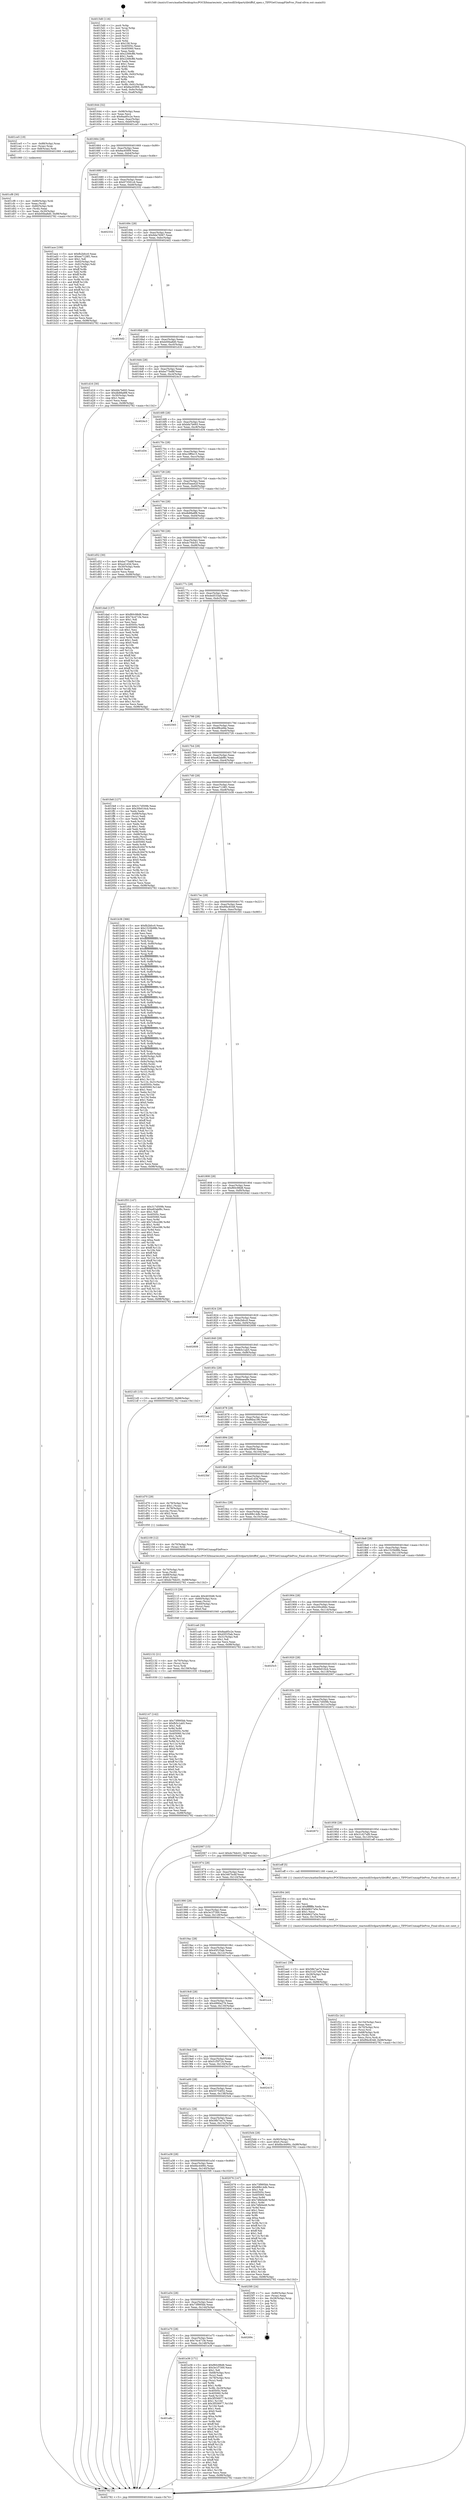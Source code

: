 digraph "0x4015d0" {
  label = "0x4015d0 (/mnt/c/Users/mathe/Desktop/tcc/POCII/binaries/extr_reactosdll3rdpartylibtifftif_open.c_TIFFGetUnmapFileProc_Final-ollvm.out::main(0))"
  labelloc = "t"
  node[shape=record]

  Entry [label="",width=0.3,height=0.3,shape=circle,fillcolor=black,style=filled]
  "0x401644" [label="{
     0x401644 [32]\l
     | [instrs]\l
     &nbsp;&nbsp;0x401644 \<+6\>: mov -0x98(%rbp),%eax\l
     &nbsp;&nbsp;0x40164a \<+2\>: mov %eax,%ecx\l
     &nbsp;&nbsp;0x40164c \<+6\>: sub $0x8aa85c2e,%ecx\l
     &nbsp;&nbsp;0x401652 \<+6\>: mov %eax,-0xac(%rbp)\l
     &nbsp;&nbsp;0x401658 \<+6\>: mov %ecx,-0xb0(%rbp)\l
     &nbsp;&nbsp;0x40165e \<+6\>: je 0000000000401ce5 \<main+0x715\>\l
  }"]
  "0x401ce5" [label="{
     0x401ce5 [19]\l
     | [instrs]\l
     &nbsp;&nbsp;0x401ce5 \<+7\>: mov -0x88(%rbp),%rax\l
     &nbsp;&nbsp;0x401cec \<+3\>: mov (%rax),%rax\l
     &nbsp;&nbsp;0x401cef \<+4\>: mov 0x8(%rax),%rdi\l
     &nbsp;&nbsp;0x401cf3 \<+5\>: call 0000000000401060 \<atoi@plt\>\l
     | [calls]\l
     &nbsp;&nbsp;0x401060 \{1\} (unknown)\l
  }"]
  "0x401664" [label="{
     0x401664 [28]\l
     | [instrs]\l
     &nbsp;&nbsp;0x401664 \<+5\>: jmp 0000000000401669 \<main+0x99\>\l
     &nbsp;&nbsp;0x401669 \<+6\>: mov -0xac(%rbp),%eax\l
     &nbsp;&nbsp;0x40166f \<+5\>: sub $0x8ac65f09,%eax\l
     &nbsp;&nbsp;0x401674 \<+6\>: mov %eax,-0xb4(%rbp)\l
     &nbsp;&nbsp;0x40167a \<+6\>: je 0000000000401ace \<main+0x4fe\>\l
  }"]
  Exit [label="",width=0.3,height=0.3,shape=circle,fillcolor=black,style=filled,peripheries=2]
  "0x401ace" [label="{
     0x401ace [106]\l
     | [instrs]\l
     &nbsp;&nbsp;0x401ace \<+5\>: mov $0xfb2bfcc0,%eax\l
     &nbsp;&nbsp;0x401ad3 \<+5\>: mov $0xee7128f1,%ecx\l
     &nbsp;&nbsp;0x401ad8 \<+2\>: mov $0x1,%dl\l
     &nbsp;&nbsp;0x401ada \<+7\>: mov -0x92(%rbp),%sil\l
     &nbsp;&nbsp;0x401ae1 \<+7\>: mov -0x91(%rbp),%dil\l
     &nbsp;&nbsp;0x401ae8 \<+3\>: mov %sil,%r8b\l
     &nbsp;&nbsp;0x401aeb \<+4\>: xor $0xff,%r8b\l
     &nbsp;&nbsp;0x401aef \<+3\>: mov %dil,%r9b\l
     &nbsp;&nbsp;0x401af2 \<+4\>: xor $0xff,%r9b\l
     &nbsp;&nbsp;0x401af6 \<+3\>: xor $0x1,%dl\l
     &nbsp;&nbsp;0x401af9 \<+3\>: mov %r8b,%r10b\l
     &nbsp;&nbsp;0x401afc \<+4\>: and $0xff,%r10b\l
     &nbsp;&nbsp;0x401b00 \<+3\>: and %dl,%sil\l
     &nbsp;&nbsp;0x401b03 \<+3\>: mov %r9b,%r11b\l
     &nbsp;&nbsp;0x401b06 \<+4\>: and $0xff,%r11b\l
     &nbsp;&nbsp;0x401b0a \<+3\>: and %dl,%dil\l
     &nbsp;&nbsp;0x401b0d \<+3\>: or %sil,%r10b\l
     &nbsp;&nbsp;0x401b10 \<+3\>: or %dil,%r11b\l
     &nbsp;&nbsp;0x401b13 \<+3\>: xor %r11b,%r10b\l
     &nbsp;&nbsp;0x401b16 \<+3\>: or %r9b,%r8b\l
     &nbsp;&nbsp;0x401b19 \<+4\>: xor $0xff,%r8b\l
     &nbsp;&nbsp;0x401b1d \<+3\>: or $0x1,%dl\l
     &nbsp;&nbsp;0x401b20 \<+3\>: and %dl,%r8b\l
     &nbsp;&nbsp;0x401b23 \<+3\>: or %r8b,%r10b\l
     &nbsp;&nbsp;0x401b26 \<+4\>: test $0x1,%r10b\l
     &nbsp;&nbsp;0x401b2a \<+3\>: cmovne %ecx,%eax\l
     &nbsp;&nbsp;0x401b2d \<+6\>: mov %eax,-0x98(%rbp)\l
     &nbsp;&nbsp;0x401b33 \<+5\>: jmp 0000000000402782 \<main+0x11b2\>\l
  }"]
  "0x401680" [label="{
     0x401680 [28]\l
     | [instrs]\l
     &nbsp;&nbsp;0x401680 \<+5\>: jmp 0000000000401685 \<main+0xb5\>\l
     &nbsp;&nbsp;0x401685 \<+6\>: mov -0xac(%rbp),%eax\l
     &nbsp;&nbsp;0x40168b \<+5\>: sub $0x973591c6,%eax\l
     &nbsp;&nbsp;0x401690 \<+6\>: mov %eax,-0xb8(%rbp)\l
     &nbsp;&nbsp;0x401696 \<+6\>: je 0000000000402332 \<main+0xd62\>\l
  }"]
  "0x402782" [label="{
     0x402782 [5]\l
     | [instrs]\l
     &nbsp;&nbsp;0x402782 \<+5\>: jmp 0000000000401644 \<main+0x74\>\l
  }"]
  "0x4015d0" [label="{
     0x4015d0 [116]\l
     | [instrs]\l
     &nbsp;&nbsp;0x4015d0 \<+1\>: push %rbp\l
     &nbsp;&nbsp;0x4015d1 \<+3\>: mov %rsp,%rbp\l
     &nbsp;&nbsp;0x4015d4 \<+2\>: push %r15\l
     &nbsp;&nbsp;0x4015d6 \<+2\>: push %r14\l
     &nbsp;&nbsp;0x4015d8 \<+2\>: push %r13\l
     &nbsp;&nbsp;0x4015da \<+2\>: push %r12\l
     &nbsp;&nbsp;0x4015dc \<+1\>: push %rbx\l
     &nbsp;&nbsp;0x4015dd \<+7\>: sub $0x158,%rsp\l
     &nbsp;&nbsp;0x4015e4 \<+7\>: mov 0x40505c,%eax\l
     &nbsp;&nbsp;0x4015eb \<+7\>: mov 0x405060,%ecx\l
     &nbsp;&nbsp;0x4015f2 \<+2\>: mov %eax,%edx\l
     &nbsp;&nbsp;0x4015f4 \<+6\>: add $0x2268cffd,%edx\l
     &nbsp;&nbsp;0x4015fa \<+3\>: sub $0x1,%edx\l
     &nbsp;&nbsp;0x4015fd \<+6\>: sub $0x2268cffd,%edx\l
     &nbsp;&nbsp;0x401603 \<+3\>: imul %edx,%eax\l
     &nbsp;&nbsp;0x401606 \<+3\>: and $0x1,%eax\l
     &nbsp;&nbsp;0x401609 \<+3\>: cmp $0x0,%eax\l
     &nbsp;&nbsp;0x40160c \<+4\>: sete %r8b\l
     &nbsp;&nbsp;0x401610 \<+4\>: and $0x1,%r8b\l
     &nbsp;&nbsp;0x401614 \<+7\>: mov %r8b,-0x92(%rbp)\l
     &nbsp;&nbsp;0x40161b \<+3\>: cmp $0xa,%ecx\l
     &nbsp;&nbsp;0x40161e \<+4\>: setl %r8b\l
     &nbsp;&nbsp;0x401622 \<+4\>: and $0x1,%r8b\l
     &nbsp;&nbsp;0x401626 \<+7\>: mov %r8b,-0x91(%rbp)\l
     &nbsp;&nbsp;0x40162d \<+10\>: movl $0x8ac65f09,-0x98(%rbp)\l
     &nbsp;&nbsp;0x401637 \<+6\>: mov %edi,-0x9c(%rbp)\l
     &nbsp;&nbsp;0x40163d \<+7\>: mov %rsi,-0xa8(%rbp)\l
  }"]
  "0x402147" [label="{
     0x402147 [142]\l
     | [instrs]\l
     &nbsp;&nbsp;0x402147 \<+5\>: mov $0x73f995bb,%eax\l
     &nbsp;&nbsp;0x40214c \<+5\>: mov $0xfb5c1ab5,%esi\l
     &nbsp;&nbsp;0x402151 \<+2\>: mov $0x1,%dl\l
     &nbsp;&nbsp;0x402153 \<+3\>: xor %r8d,%r8d\l
     &nbsp;&nbsp;0x402156 \<+8\>: mov 0x40505c,%r9d\l
     &nbsp;&nbsp;0x40215e \<+8\>: mov 0x405060,%r10d\l
     &nbsp;&nbsp;0x402166 \<+4\>: sub $0x1,%r8d\l
     &nbsp;&nbsp;0x40216a \<+3\>: mov %r9d,%r11d\l
     &nbsp;&nbsp;0x40216d \<+3\>: add %r8d,%r11d\l
     &nbsp;&nbsp;0x402170 \<+4\>: imul %r11d,%r9d\l
     &nbsp;&nbsp;0x402174 \<+4\>: and $0x1,%r9d\l
     &nbsp;&nbsp;0x402178 \<+4\>: cmp $0x0,%r9d\l
     &nbsp;&nbsp;0x40217c \<+3\>: sete %bl\l
     &nbsp;&nbsp;0x40217f \<+4\>: cmp $0xa,%r10d\l
     &nbsp;&nbsp;0x402183 \<+4\>: setl %r14b\l
     &nbsp;&nbsp;0x402187 \<+3\>: mov %bl,%r15b\l
     &nbsp;&nbsp;0x40218a \<+4\>: xor $0xff,%r15b\l
     &nbsp;&nbsp;0x40218e \<+3\>: mov %r14b,%r12b\l
     &nbsp;&nbsp;0x402191 \<+4\>: xor $0xff,%r12b\l
     &nbsp;&nbsp;0x402195 \<+3\>: xor $0x0,%dl\l
     &nbsp;&nbsp;0x402198 \<+3\>: mov %r15b,%r13b\l
     &nbsp;&nbsp;0x40219b \<+4\>: and $0x0,%r13b\l
     &nbsp;&nbsp;0x40219f \<+2\>: and %dl,%bl\l
     &nbsp;&nbsp;0x4021a1 \<+3\>: mov %r12b,%cl\l
     &nbsp;&nbsp;0x4021a4 \<+3\>: and $0x0,%cl\l
     &nbsp;&nbsp;0x4021a7 \<+3\>: and %dl,%r14b\l
     &nbsp;&nbsp;0x4021aa \<+3\>: or %bl,%r13b\l
     &nbsp;&nbsp;0x4021ad \<+3\>: or %r14b,%cl\l
     &nbsp;&nbsp;0x4021b0 \<+3\>: xor %cl,%r13b\l
     &nbsp;&nbsp;0x4021b3 \<+3\>: or %r12b,%r15b\l
     &nbsp;&nbsp;0x4021b6 \<+4\>: xor $0xff,%r15b\l
     &nbsp;&nbsp;0x4021ba \<+3\>: or $0x0,%dl\l
     &nbsp;&nbsp;0x4021bd \<+3\>: and %dl,%r15b\l
     &nbsp;&nbsp;0x4021c0 \<+3\>: or %r15b,%r13b\l
     &nbsp;&nbsp;0x4021c3 \<+4\>: test $0x1,%r13b\l
     &nbsp;&nbsp;0x4021c7 \<+3\>: cmovne %esi,%eax\l
     &nbsp;&nbsp;0x4021ca \<+6\>: mov %eax,-0x98(%rbp)\l
     &nbsp;&nbsp;0x4021d0 \<+5\>: jmp 0000000000402782 \<main+0x11b2\>\l
  }"]
  "0x402332" [label="{
     0x402332\l
  }", style=dashed]
  "0x40169c" [label="{
     0x40169c [28]\l
     | [instrs]\l
     &nbsp;&nbsp;0x40169c \<+5\>: jmp 00000000004016a1 \<main+0xd1\>\l
     &nbsp;&nbsp;0x4016a1 \<+6\>: mov -0xac(%rbp),%eax\l
     &nbsp;&nbsp;0x4016a7 \<+5\>: sub $0x9da76067,%eax\l
     &nbsp;&nbsp;0x4016ac \<+6\>: mov %eax,-0xbc(%rbp)\l
     &nbsp;&nbsp;0x4016b2 \<+6\>: je 00000000004024d2 \<main+0xf02\>\l
  }"]
  "0x402132" [label="{
     0x402132 [21]\l
     | [instrs]\l
     &nbsp;&nbsp;0x402132 \<+4\>: mov -0x70(%rbp),%rcx\l
     &nbsp;&nbsp;0x402136 \<+3\>: mov (%rcx),%rcx\l
     &nbsp;&nbsp;0x402139 \<+3\>: mov %rcx,%rdi\l
     &nbsp;&nbsp;0x40213c \<+6\>: mov %eax,-0x158(%rbp)\l
     &nbsp;&nbsp;0x402142 \<+5\>: call 0000000000401030 \<free@plt\>\l
     | [calls]\l
     &nbsp;&nbsp;0x401030 \{1\} (unknown)\l
  }"]
  "0x4024d2" [label="{
     0x4024d2\l
  }", style=dashed]
  "0x4016b8" [label="{
     0x4016b8 [28]\l
     | [instrs]\l
     &nbsp;&nbsp;0x4016b8 \<+5\>: jmp 00000000004016bd \<main+0xed\>\l
     &nbsp;&nbsp;0x4016bd \<+6\>: mov -0xac(%rbp),%eax\l
     &nbsp;&nbsp;0x4016c3 \<+5\>: sub $0xb00ba8d0,%eax\l
     &nbsp;&nbsp;0x4016c8 \<+6\>: mov %eax,-0xc0(%rbp)\l
     &nbsp;&nbsp;0x4016ce \<+6\>: je 0000000000401d16 \<main+0x746\>\l
  }"]
  "0x402115" [label="{
     0x402115 [29]\l
     | [instrs]\l
     &nbsp;&nbsp;0x402115 \<+10\>: movabs $0x4030d6,%rdi\l
     &nbsp;&nbsp;0x40211f \<+4\>: mov -0x60(%rbp),%rcx\l
     &nbsp;&nbsp;0x402123 \<+2\>: mov %eax,(%rcx)\l
     &nbsp;&nbsp;0x402125 \<+4\>: mov -0x60(%rbp),%rcx\l
     &nbsp;&nbsp;0x402129 \<+2\>: mov (%rcx),%esi\l
     &nbsp;&nbsp;0x40212b \<+2\>: mov $0x0,%al\l
     &nbsp;&nbsp;0x40212d \<+5\>: call 0000000000401040 \<printf@plt\>\l
     | [calls]\l
     &nbsp;&nbsp;0x401040 \{1\} (unknown)\l
  }"]
  "0x401d16" [label="{
     0x401d16 [30]\l
     | [instrs]\l
     &nbsp;&nbsp;0x401d16 \<+5\>: mov $0xbfa7b693,%eax\l
     &nbsp;&nbsp;0x401d1b \<+5\>: mov $0xdb88a8f8,%ecx\l
     &nbsp;&nbsp;0x401d20 \<+3\>: mov -0x30(%rbp),%edx\l
     &nbsp;&nbsp;0x401d23 \<+3\>: cmp $0x1,%edx\l
     &nbsp;&nbsp;0x401d26 \<+3\>: cmovl %ecx,%eax\l
     &nbsp;&nbsp;0x401d29 \<+6\>: mov %eax,-0x98(%rbp)\l
     &nbsp;&nbsp;0x401d2f \<+5\>: jmp 0000000000402782 \<main+0x11b2\>\l
  }"]
  "0x4016d4" [label="{
     0x4016d4 [28]\l
     | [instrs]\l
     &nbsp;&nbsp;0x4016d4 \<+5\>: jmp 00000000004016d9 \<main+0x109\>\l
     &nbsp;&nbsp;0x4016d9 \<+6\>: mov -0xac(%rbp),%eax\l
     &nbsp;&nbsp;0x4016df \<+5\>: sub $0xba77bd8f,%eax\l
     &nbsp;&nbsp;0x4016e4 \<+6\>: mov %eax,-0xc4(%rbp)\l
     &nbsp;&nbsp;0x4016ea \<+6\>: je 00000000004024c3 \<main+0xef3\>\l
  }"]
  "0x401f2c" [label="{
     0x401f2c [41]\l
     | [instrs]\l
     &nbsp;&nbsp;0x401f2c \<+6\>: mov -0x154(%rbp),%ecx\l
     &nbsp;&nbsp;0x401f32 \<+3\>: imul %eax,%ecx\l
     &nbsp;&nbsp;0x401f35 \<+4\>: mov -0x70(%rbp),%rsi\l
     &nbsp;&nbsp;0x401f39 \<+3\>: mov (%rsi),%rsi\l
     &nbsp;&nbsp;0x401f3c \<+4\>: mov -0x68(%rbp),%rdi\l
     &nbsp;&nbsp;0x401f40 \<+3\>: movslq (%rdi),%rdi\l
     &nbsp;&nbsp;0x401f43 \<+3\>: mov %ecx,(%rsi,%rdi,4)\l
     &nbsp;&nbsp;0x401f46 \<+10\>: movl $0xf0bc8348,-0x98(%rbp)\l
     &nbsp;&nbsp;0x401f50 \<+5\>: jmp 0000000000402782 \<main+0x11b2\>\l
  }"]
  "0x4024c3" [label="{
     0x4024c3\l
  }", style=dashed]
  "0x4016f0" [label="{
     0x4016f0 [28]\l
     | [instrs]\l
     &nbsp;&nbsp;0x4016f0 \<+5\>: jmp 00000000004016f5 \<main+0x125\>\l
     &nbsp;&nbsp;0x4016f5 \<+6\>: mov -0xac(%rbp),%eax\l
     &nbsp;&nbsp;0x4016fb \<+5\>: sub $0xbfa7b693,%eax\l
     &nbsp;&nbsp;0x401700 \<+6\>: mov %eax,-0xc8(%rbp)\l
     &nbsp;&nbsp;0x401706 \<+6\>: je 0000000000401d34 \<main+0x764\>\l
  }"]
  "0x401f04" [label="{
     0x401f04 [40]\l
     | [instrs]\l
     &nbsp;&nbsp;0x401f04 \<+5\>: mov $0x2,%ecx\l
     &nbsp;&nbsp;0x401f09 \<+1\>: cltd\l
     &nbsp;&nbsp;0x401f0a \<+2\>: idiv %ecx\l
     &nbsp;&nbsp;0x401f0c \<+6\>: imul $0xfffffffe,%edx,%ecx\l
     &nbsp;&nbsp;0x401f12 \<+6\>: sub $0xb6627a5e,%ecx\l
     &nbsp;&nbsp;0x401f18 \<+3\>: add $0x1,%ecx\l
     &nbsp;&nbsp;0x401f1b \<+6\>: add $0xb6627a5e,%ecx\l
     &nbsp;&nbsp;0x401f21 \<+6\>: mov %ecx,-0x154(%rbp)\l
     &nbsp;&nbsp;0x401f27 \<+5\>: call 0000000000401160 \<next_i\>\l
     | [calls]\l
     &nbsp;&nbsp;0x401160 \{1\} (/mnt/c/Users/mathe/Desktop/tcc/POCII/binaries/extr_reactosdll3rdpartylibtifftif_open.c_TIFFGetUnmapFileProc_Final-ollvm.out::next_i)\l
  }"]
  "0x401d34" [label="{
     0x401d34\l
  }", style=dashed]
  "0x40170c" [label="{
     0x40170c [28]\l
     | [instrs]\l
     &nbsp;&nbsp;0x40170c \<+5\>: jmp 0000000000401711 \<main+0x141\>\l
     &nbsp;&nbsp;0x401711 \<+6\>: mov -0xac(%rbp),%eax\l
     &nbsp;&nbsp;0x401717 \<+5\>: sub $0xc3ff0e15,%eax\l
     &nbsp;&nbsp;0x40171c \<+6\>: mov %eax,-0xcc(%rbp)\l
     &nbsp;&nbsp;0x401722 \<+6\>: je 0000000000402395 \<main+0xdc5\>\l
  }"]
  "0x401a8c" [label="{
     0x401a8c\l
  }", style=dashed]
  "0x402395" [label="{
     0x402395\l
  }", style=dashed]
  "0x401728" [label="{
     0x401728 [28]\l
     | [instrs]\l
     &nbsp;&nbsp;0x401728 \<+5\>: jmp 000000000040172d \<main+0x15d\>\l
     &nbsp;&nbsp;0x40172d \<+6\>: mov -0xac(%rbp),%eax\l
     &nbsp;&nbsp;0x401733 \<+5\>: sub $0xd5aaa42f,%eax\l
     &nbsp;&nbsp;0x401738 \<+6\>: mov %eax,-0xd0(%rbp)\l
     &nbsp;&nbsp;0x40173e \<+6\>: je 0000000000402773 \<main+0x11a3\>\l
  }"]
  "0x401e36" [label="{
     0x401e36 [171]\l
     | [instrs]\l
     &nbsp;&nbsp;0x401e36 \<+5\>: mov $0xf60c98d8,%eax\l
     &nbsp;&nbsp;0x401e3b \<+5\>: mov $0x3e1f7300,%ecx\l
     &nbsp;&nbsp;0x401e40 \<+2\>: mov $0x1,%dl\l
     &nbsp;&nbsp;0x401e42 \<+4\>: mov -0x68(%rbp),%rsi\l
     &nbsp;&nbsp;0x401e46 \<+2\>: mov (%rsi),%edi\l
     &nbsp;&nbsp;0x401e48 \<+4\>: mov -0x78(%rbp),%rsi\l
     &nbsp;&nbsp;0x401e4c \<+2\>: cmp (%rsi),%edi\l
     &nbsp;&nbsp;0x401e4e \<+4\>: setl %r8b\l
     &nbsp;&nbsp;0x401e52 \<+4\>: and $0x1,%r8b\l
     &nbsp;&nbsp;0x401e56 \<+4\>: mov %r8b,-0x29(%rbp)\l
     &nbsp;&nbsp;0x401e5a \<+7\>: mov 0x40505c,%edi\l
     &nbsp;&nbsp;0x401e61 \<+8\>: mov 0x405060,%r9d\l
     &nbsp;&nbsp;0x401e69 \<+3\>: mov %edi,%r10d\l
     &nbsp;&nbsp;0x401e6c \<+7\>: sub $0x3f556977,%r10d\l
     &nbsp;&nbsp;0x401e73 \<+4\>: sub $0x1,%r10d\l
     &nbsp;&nbsp;0x401e77 \<+7\>: add $0x3f556977,%r10d\l
     &nbsp;&nbsp;0x401e7e \<+4\>: imul %r10d,%edi\l
     &nbsp;&nbsp;0x401e82 \<+3\>: and $0x1,%edi\l
     &nbsp;&nbsp;0x401e85 \<+3\>: cmp $0x0,%edi\l
     &nbsp;&nbsp;0x401e88 \<+4\>: sete %r8b\l
     &nbsp;&nbsp;0x401e8c \<+4\>: cmp $0xa,%r9d\l
     &nbsp;&nbsp;0x401e90 \<+4\>: setl %r11b\l
     &nbsp;&nbsp;0x401e94 \<+3\>: mov %r8b,%bl\l
     &nbsp;&nbsp;0x401e97 \<+3\>: xor $0xff,%bl\l
     &nbsp;&nbsp;0x401e9a \<+3\>: mov %r11b,%r14b\l
     &nbsp;&nbsp;0x401e9d \<+4\>: xor $0xff,%r14b\l
     &nbsp;&nbsp;0x401ea1 \<+3\>: xor $0x1,%dl\l
     &nbsp;&nbsp;0x401ea4 \<+3\>: mov %bl,%r15b\l
     &nbsp;&nbsp;0x401ea7 \<+4\>: and $0xff,%r15b\l
     &nbsp;&nbsp;0x401eab \<+3\>: and %dl,%r8b\l
     &nbsp;&nbsp;0x401eae \<+3\>: mov %r14b,%r12b\l
     &nbsp;&nbsp;0x401eb1 \<+4\>: and $0xff,%r12b\l
     &nbsp;&nbsp;0x401eb5 \<+3\>: and %dl,%r11b\l
     &nbsp;&nbsp;0x401eb8 \<+3\>: or %r8b,%r15b\l
     &nbsp;&nbsp;0x401ebb \<+3\>: or %r11b,%r12b\l
     &nbsp;&nbsp;0x401ebe \<+3\>: xor %r12b,%r15b\l
     &nbsp;&nbsp;0x401ec1 \<+3\>: or %r14b,%bl\l
     &nbsp;&nbsp;0x401ec4 \<+3\>: xor $0xff,%bl\l
     &nbsp;&nbsp;0x401ec7 \<+3\>: or $0x1,%dl\l
     &nbsp;&nbsp;0x401eca \<+2\>: and %dl,%bl\l
     &nbsp;&nbsp;0x401ecc \<+3\>: or %bl,%r15b\l
     &nbsp;&nbsp;0x401ecf \<+4\>: test $0x1,%r15b\l
     &nbsp;&nbsp;0x401ed3 \<+3\>: cmovne %ecx,%eax\l
     &nbsp;&nbsp;0x401ed6 \<+6\>: mov %eax,-0x98(%rbp)\l
     &nbsp;&nbsp;0x401edc \<+5\>: jmp 0000000000402782 \<main+0x11b2\>\l
  }"]
  "0x402773" [label="{
     0x402773\l
  }", style=dashed]
  "0x401744" [label="{
     0x401744 [28]\l
     | [instrs]\l
     &nbsp;&nbsp;0x401744 \<+5\>: jmp 0000000000401749 \<main+0x179\>\l
     &nbsp;&nbsp;0x401749 \<+6\>: mov -0xac(%rbp),%eax\l
     &nbsp;&nbsp;0x40174f \<+5\>: sub $0xdb88a8f8,%eax\l
     &nbsp;&nbsp;0x401754 \<+6\>: mov %eax,-0xd4(%rbp)\l
     &nbsp;&nbsp;0x40175a \<+6\>: je 0000000000401d52 \<main+0x782\>\l
  }"]
  "0x401a70" [label="{
     0x401a70 [28]\l
     | [instrs]\l
     &nbsp;&nbsp;0x401a70 \<+5\>: jmp 0000000000401a75 \<main+0x4a5\>\l
     &nbsp;&nbsp;0x401a75 \<+6\>: mov -0xac(%rbp),%eax\l
     &nbsp;&nbsp;0x401a7b \<+5\>: sub $0x74c471fe,%eax\l
     &nbsp;&nbsp;0x401a80 \<+6\>: mov %eax,-0x148(%rbp)\l
     &nbsp;&nbsp;0x401a86 \<+6\>: je 0000000000401e36 \<main+0x866\>\l
  }"]
  "0x401d52" [label="{
     0x401d52 [30]\l
     | [instrs]\l
     &nbsp;&nbsp;0x401d52 \<+5\>: mov $0xba77bd8f,%eax\l
     &nbsp;&nbsp;0x401d57 \<+5\>: mov $0xa41d3d,%ecx\l
     &nbsp;&nbsp;0x401d5c \<+3\>: mov -0x30(%rbp),%edx\l
     &nbsp;&nbsp;0x401d5f \<+3\>: cmp $0x0,%edx\l
     &nbsp;&nbsp;0x401d62 \<+3\>: cmove %ecx,%eax\l
     &nbsp;&nbsp;0x401d65 \<+6\>: mov %eax,-0x98(%rbp)\l
     &nbsp;&nbsp;0x401d6b \<+5\>: jmp 0000000000402782 \<main+0x11b2\>\l
  }"]
  "0x401760" [label="{
     0x401760 [28]\l
     | [instrs]\l
     &nbsp;&nbsp;0x401760 \<+5\>: jmp 0000000000401765 \<main+0x195\>\l
     &nbsp;&nbsp;0x401765 \<+6\>: mov -0xac(%rbp),%eax\l
     &nbsp;&nbsp;0x40176b \<+5\>: sub $0xdc76dc01,%eax\l
     &nbsp;&nbsp;0x401770 \<+6\>: mov %eax,-0xd8(%rbp)\l
     &nbsp;&nbsp;0x401776 \<+6\>: je 0000000000401dad \<main+0x7dd\>\l
  }"]
  "0x40269c" [label="{
     0x40269c\l
  }", style=dashed]
  "0x401dad" [label="{
     0x401dad [137]\l
     | [instrs]\l
     &nbsp;&nbsp;0x401dad \<+5\>: mov $0xf60c98d8,%eax\l
     &nbsp;&nbsp;0x401db2 \<+5\>: mov $0x74c471fe,%ecx\l
     &nbsp;&nbsp;0x401db7 \<+2\>: mov $0x1,%dl\l
     &nbsp;&nbsp;0x401db9 \<+2\>: xor %esi,%esi\l
     &nbsp;&nbsp;0x401dbb \<+7\>: mov 0x40505c,%edi\l
     &nbsp;&nbsp;0x401dc2 \<+8\>: mov 0x405060,%r8d\l
     &nbsp;&nbsp;0x401dca \<+3\>: sub $0x1,%esi\l
     &nbsp;&nbsp;0x401dcd \<+3\>: mov %edi,%r9d\l
     &nbsp;&nbsp;0x401dd0 \<+3\>: add %esi,%r9d\l
     &nbsp;&nbsp;0x401dd3 \<+4\>: imul %r9d,%edi\l
     &nbsp;&nbsp;0x401dd7 \<+3\>: and $0x1,%edi\l
     &nbsp;&nbsp;0x401dda \<+3\>: cmp $0x0,%edi\l
     &nbsp;&nbsp;0x401ddd \<+4\>: sete %r10b\l
     &nbsp;&nbsp;0x401de1 \<+4\>: cmp $0xa,%r8d\l
     &nbsp;&nbsp;0x401de5 \<+4\>: setl %r11b\l
     &nbsp;&nbsp;0x401de9 \<+3\>: mov %r10b,%bl\l
     &nbsp;&nbsp;0x401dec \<+3\>: xor $0xff,%bl\l
     &nbsp;&nbsp;0x401def \<+3\>: mov %r11b,%r14b\l
     &nbsp;&nbsp;0x401df2 \<+4\>: xor $0xff,%r14b\l
     &nbsp;&nbsp;0x401df6 \<+3\>: xor $0x1,%dl\l
     &nbsp;&nbsp;0x401df9 \<+3\>: mov %bl,%r15b\l
     &nbsp;&nbsp;0x401dfc \<+4\>: and $0xff,%r15b\l
     &nbsp;&nbsp;0x401e00 \<+3\>: and %dl,%r10b\l
     &nbsp;&nbsp;0x401e03 \<+3\>: mov %r14b,%r12b\l
     &nbsp;&nbsp;0x401e06 \<+4\>: and $0xff,%r12b\l
     &nbsp;&nbsp;0x401e0a \<+3\>: and %dl,%r11b\l
     &nbsp;&nbsp;0x401e0d \<+3\>: or %r10b,%r15b\l
     &nbsp;&nbsp;0x401e10 \<+3\>: or %r11b,%r12b\l
     &nbsp;&nbsp;0x401e13 \<+3\>: xor %r12b,%r15b\l
     &nbsp;&nbsp;0x401e16 \<+3\>: or %r14b,%bl\l
     &nbsp;&nbsp;0x401e19 \<+3\>: xor $0xff,%bl\l
     &nbsp;&nbsp;0x401e1c \<+3\>: or $0x1,%dl\l
     &nbsp;&nbsp;0x401e1f \<+2\>: and %dl,%bl\l
     &nbsp;&nbsp;0x401e21 \<+3\>: or %bl,%r15b\l
     &nbsp;&nbsp;0x401e24 \<+4\>: test $0x1,%r15b\l
     &nbsp;&nbsp;0x401e28 \<+3\>: cmovne %ecx,%eax\l
     &nbsp;&nbsp;0x401e2b \<+6\>: mov %eax,-0x98(%rbp)\l
     &nbsp;&nbsp;0x401e31 \<+5\>: jmp 0000000000402782 \<main+0x11b2\>\l
  }"]
  "0x40177c" [label="{
     0x40177c [28]\l
     | [instrs]\l
     &nbsp;&nbsp;0x40177c \<+5\>: jmp 0000000000401781 \<main+0x1b1\>\l
     &nbsp;&nbsp;0x401781 \<+6\>: mov -0xac(%rbp),%eax\l
     &nbsp;&nbsp;0x401787 \<+5\>: sub $0xded533ab,%eax\l
     &nbsp;&nbsp;0x40178c \<+6\>: mov %eax,-0xdc(%rbp)\l
     &nbsp;&nbsp;0x401792 \<+6\>: je 0000000000402565 \<main+0xf95\>\l
  }"]
  "0x401a54" [label="{
     0x401a54 [28]\l
     | [instrs]\l
     &nbsp;&nbsp;0x401a54 \<+5\>: jmp 0000000000401a59 \<main+0x489\>\l
     &nbsp;&nbsp;0x401a59 \<+6\>: mov -0xac(%rbp),%eax\l
     &nbsp;&nbsp;0x401a5f \<+5\>: sub $0x73f995bb,%eax\l
     &nbsp;&nbsp;0x401a64 \<+6\>: mov %eax,-0x144(%rbp)\l
     &nbsp;&nbsp;0x401a6a \<+6\>: je 000000000040269c \<main+0x10cc\>\l
  }"]
  "0x402565" [label="{
     0x402565\l
  }", style=dashed]
  "0x401798" [label="{
     0x401798 [28]\l
     | [instrs]\l
     &nbsp;&nbsp;0x401798 \<+5\>: jmp 000000000040179d \<main+0x1cd\>\l
     &nbsp;&nbsp;0x40179d \<+6\>: mov -0xac(%rbp),%eax\l
     &nbsp;&nbsp;0x4017a3 \<+5\>: sub $0xdf8cefde,%eax\l
     &nbsp;&nbsp;0x4017a8 \<+6\>: mov %eax,-0xe0(%rbp)\l
     &nbsp;&nbsp;0x4017ae \<+6\>: je 0000000000402726 \<main+0x1156\>\l
  }"]
  "0x4025f0" [label="{
     0x4025f0 [24]\l
     | [instrs]\l
     &nbsp;&nbsp;0x4025f0 \<+7\>: mov -0x90(%rbp),%rax\l
     &nbsp;&nbsp;0x4025f7 \<+2\>: mov (%rax),%eax\l
     &nbsp;&nbsp;0x4025f9 \<+4\>: lea -0x28(%rbp),%rsp\l
     &nbsp;&nbsp;0x4025fd \<+1\>: pop %rbx\l
     &nbsp;&nbsp;0x4025fe \<+2\>: pop %r12\l
     &nbsp;&nbsp;0x402600 \<+2\>: pop %r13\l
     &nbsp;&nbsp;0x402602 \<+2\>: pop %r14\l
     &nbsp;&nbsp;0x402604 \<+2\>: pop %r15\l
     &nbsp;&nbsp;0x402606 \<+1\>: pop %rbp\l
     &nbsp;&nbsp;0x402607 \<+1\>: ret\l
  }"]
  "0x402726" [label="{
     0x402726\l
  }", style=dashed]
  "0x4017b4" [label="{
     0x4017b4 [28]\l
     | [instrs]\l
     &nbsp;&nbsp;0x4017b4 \<+5\>: jmp 00000000004017b9 \<main+0x1e9\>\l
     &nbsp;&nbsp;0x4017b9 \<+6\>: mov -0xac(%rbp),%eax\l
     &nbsp;&nbsp;0x4017bf \<+5\>: sub $0xe82abf8c,%eax\l
     &nbsp;&nbsp;0x4017c4 \<+6\>: mov %eax,-0xe4(%rbp)\l
     &nbsp;&nbsp;0x4017ca \<+6\>: je 0000000000401fe8 \<main+0xa18\>\l
  }"]
  "0x401a38" [label="{
     0x401a38 [28]\l
     | [instrs]\l
     &nbsp;&nbsp;0x401a38 \<+5\>: jmp 0000000000401a3d \<main+0x46d\>\l
     &nbsp;&nbsp;0x401a3d \<+6\>: mov -0xac(%rbp),%eax\l
     &nbsp;&nbsp;0x401a43 \<+5\>: sub $0x6bc4490c,%eax\l
     &nbsp;&nbsp;0x401a48 \<+6\>: mov %eax,-0x140(%rbp)\l
     &nbsp;&nbsp;0x401a4e \<+6\>: je 00000000004025f0 \<main+0x1020\>\l
  }"]
  "0x401fe8" [label="{
     0x401fe8 [127]\l
     | [instrs]\l
     &nbsp;&nbsp;0x401fe8 \<+5\>: mov $0x317d509b,%eax\l
     &nbsp;&nbsp;0x401fed \<+5\>: mov $0x30b016cb,%ecx\l
     &nbsp;&nbsp;0x401ff2 \<+2\>: xor %edx,%edx\l
     &nbsp;&nbsp;0x401ff4 \<+4\>: mov -0x68(%rbp),%rsi\l
     &nbsp;&nbsp;0x401ff8 \<+2\>: mov (%rsi),%edi\l
     &nbsp;&nbsp;0x401ffa \<+3\>: mov %edx,%r8d\l
     &nbsp;&nbsp;0x401ffd \<+3\>: sub %edi,%r8d\l
     &nbsp;&nbsp;0x402000 \<+2\>: mov %edx,%edi\l
     &nbsp;&nbsp;0x402002 \<+3\>: sub $0x1,%edi\l
     &nbsp;&nbsp;0x402005 \<+3\>: add %edi,%r8d\l
     &nbsp;&nbsp;0x402008 \<+3\>: sub %r8d,%edx\l
     &nbsp;&nbsp;0x40200b \<+4\>: mov -0x68(%rbp),%rsi\l
     &nbsp;&nbsp;0x40200f \<+2\>: mov %edx,(%rsi)\l
     &nbsp;&nbsp;0x402011 \<+7\>: mov 0x40505c,%edx\l
     &nbsp;&nbsp;0x402018 \<+7\>: mov 0x405060,%edi\l
     &nbsp;&nbsp;0x40201f \<+3\>: mov %edx,%r8d\l
     &nbsp;&nbsp;0x402022 \<+7\>: add $0xcfc26479,%r8d\l
     &nbsp;&nbsp;0x402029 \<+4\>: sub $0x1,%r8d\l
     &nbsp;&nbsp;0x40202d \<+7\>: sub $0xcfc26479,%r8d\l
     &nbsp;&nbsp;0x402034 \<+4\>: imul %r8d,%edx\l
     &nbsp;&nbsp;0x402038 \<+3\>: and $0x1,%edx\l
     &nbsp;&nbsp;0x40203b \<+3\>: cmp $0x0,%edx\l
     &nbsp;&nbsp;0x40203e \<+4\>: sete %r9b\l
     &nbsp;&nbsp;0x402042 \<+3\>: cmp $0xa,%edi\l
     &nbsp;&nbsp;0x402045 \<+4\>: setl %r10b\l
     &nbsp;&nbsp;0x402049 \<+3\>: mov %r9b,%r11b\l
     &nbsp;&nbsp;0x40204c \<+3\>: and %r10b,%r11b\l
     &nbsp;&nbsp;0x40204f \<+3\>: xor %r10b,%r9b\l
     &nbsp;&nbsp;0x402052 \<+3\>: or %r9b,%r11b\l
     &nbsp;&nbsp;0x402055 \<+4\>: test $0x1,%r11b\l
     &nbsp;&nbsp;0x402059 \<+3\>: cmovne %ecx,%eax\l
     &nbsp;&nbsp;0x40205c \<+6\>: mov %eax,-0x98(%rbp)\l
     &nbsp;&nbsp;0x402062 \<+5\>: jmp 0000000000402782 \<main+0x11b2\>\l
  }"]
  "0x4017d0" [label="{
     0x4017d0 [28]\l
     | [instrs]\l
     &nbsp;&nbsp;0x4017d0 \<+5\>: jmp 00000000004017d5 \<main+0x205\>\l
     &nbsp;&nbsp;0x4017d5 \<+6\>: mov -0xac(%rbp),%eax\l
     &nbsp;&nbsp;0x4017db \<+5\>: sub $0xee7128f1,%eax\l
     &nbsp;&nbsp;0x4017e0 \<+6\>: mov %eax,-0xe8(%rbp)\l
     &nbsp;&nbsp;0x4017e6 \<+6\>: je 0000000000401b38 \<main+0x568\>\l
  }"]
  "0x402076" [label="{
     0x402076 [147]\l
     | [instrs]\l
     &nbsp;&nbsp;0x402076 \<+5\>: mov $0x73f995bb,%eax\l
     &nbsp;&nbsp;0x40207b \<+5\>: mov $0x89b14db,%ecx\l
     &nbsp;&nbsp;0x402080 \<+2\>: mov $0x1,%dl\l
     &nbsp;&nbsp;0x402082 \<+7\>: mov 0x40505c,%esi\l
     &nbsp;&nbsp;0x402089 \<+7\>: mov 0x405060,%edi\l
     &nbsp;&nbsp;0x402090 \<+3\>: mov %esi,%r8d\l
     &nbsp;&nbsp;0x402093 \<+7\>: add $0x74fb0e49,%r8d\l
     &nbsp;&nbsp;0x40209a \<+4\>: sub $0x1,%r8d\l
     &nbsp;&nbsp;0x40209e \<+7\>: sub $0x74fb0e49,%r8d\l
     &nbsp;&nbsp;0x4020a5 \<+4\>: imul %r8d,%esi\l
     &nbsp;&nbsp;0x4020a9 \<+3\>: and $0x1,%esi\l
     &nbsp;&nbsp;0x4020ac \<+3\>: cmp $0x0,%esi\l
     &nbsp;&nbsp;0x4020af \<+4\>: sete %r9b\l
     &nbsp;&nbsp;0x4020b3 \<+3\>: cmp $0xa,%edi\l
     &nbsp;&nbsp;0x4020b6 \<+4\>: setl %r10b\l
     &nbsp;&nbsp;0x4020ba \<+3\>: mov %r9b,%r11b\l
     &nbsp;&nbsp;0x4020bd \<+4\>: xor $0xff,%r11b\l
     &nbsp;&nbsp;0x4020c1 \<+3\>: mov %r10b,%bl\l
     &nbsp;&nbsp;0x4020c4 \<+3\>: xor $0xff,%bl\l
     &nbsp;&nbsp;0x4020c7 \<+3\>: xor $0x1,%dl\l
     &nbsp;&nbsp;0x4020ca \<+3\>: mov %r11b,%r14b\l
     &nbsp;&nbsp;0x4020cd \<+4\>: and $0xff,%r14b\l
     &nbsp;&nbsp;0x4020d1 \<+3\>: and %dl,%r9b\l
     &nbsp;&nbsp;0x4020d4 \<+3\>: mov %bl,%r15b\l
     &nbsp;&nbsp;0x4020d7 \<+4\>: and $0xff,%r15b\l
     &nbsp;&nbsp;0x4020db \<+3\>: and %dl,%r10b\l
     &nbsp;&nbsp;0x4020de \<+3\>: or %r9b,%r14b\l
     &nbsp;&nbsp;0x4020e1 \<+3\>: or %r10b,%r15b\l
     &nbsp;&nbsp;0x4020e4 \<+3\>: xor %r15b,%r14b\l
     &nbsp;&nbsp;0x4020e7 \<+3\>: or %bl,%r11b\l
     &nbsp;&nbsp;0x4020ea \<+4\>: xor $0xff,%r11b\l
     &nbsp;&nbsp;0x4020ee \<+3\>: or $0x1,%dl\l
     &nbsp;&nbsp;0x4020f1 \<+3\>: and %dl,%r11b\l
     &nbsp;&nbsp;0x4020f4 \<+3\>: or %r11b,%r14b\l
     &nbsp;&nbsp;0x4020f7 \<+4\>: test $0x1,%r14b\l
     &nbsp;&nbsp;0x4020fb \<+3\>: cmovne %ecx,%eax\l
     &nbsp;&nbsp;0x4020fe \<+6\>: mov %eax,-0x98(%rbp)\l
     &nbsp;&nbsp;0x402104 \<+5\>: jmp 0000000000402782 \<main+0x11b2\>\l
  }"]
  "0x401b38" [label="{
     0x401b38 [366]\l
     | [instrs]\l
     &nbsp;&nbsp;0x401b38 \<+5\>: mov $0xfb2bfcc0,%eax\l
     &nbsp;&nbsp;0x401b3d \<+5\>: mov $0x1525b98b,%ecx\l
     &nbsp;&nbsp;0x401b42 \<+2\>: mov $0x1,%dl\l
     &nbsp;&nbsp;0x401b44 \<+2\>: xor %esi,%esi\l
     &nbsp;&nbsp;0x401b46 \<+3\>: mov %rsp,%rdi\l
     &nbsp;&nbsp;0x401b49 \<+4\>: add $0xfffffffffffffff0,%rdi\l
     &nbsp;&nbsp;0x401b4d \<+3\>: mov %rdi,%rsp\l
     &nbsp;&nbsp;0x401b50 \<+7\>: mov %rdi,-0x90(%rbp)\l
     &nbsp;&nbsp;0x401b57 \<+3\>: mov %rsp,%rdi\l
     &nbsp;&nbsp;0x401b5a \<+4\>: add $0xfffffffffffffff0,%rdi\l
     &nbsp;&nbsp;0x401b5e \<+3\>: mov %rdi,%rsp\l
     &nbsp;&nbsp;0x401b61 \<+3\>: mov %rsp,%r8\l
     &nbsp;&nbsp;0x401b64 \<+4\>: add $0xfffffffffffffff0,%r8\l
     &nbsp;&nbsp;0x401b68 \<+3\>: mov %r8,%rsp\l
     &nbsp;&nbsp;0x401b6b \<+7\>: mov %r8,-0x88(%rbp)\l
     &nbsp;&nbsp;0x401b72 \<+3\>: mov %rsp,%r8\l
     &nbsp;&nbsp;0x401b75 \<+4\>: add $0xfffffffffffffff0,%r8\l
     &nbsp;&nbsp;0x401b79 \<+3\>: mov %r8,%rsp\l
     &nbsp;&nbsp;0x401b7c \<+4\>: mov %r8,-0x80(%rbp)\l
     &nbsp;&nbsp;0x401b80 \<+3\>: mov %rsp,%r8\l
     &nbsp;&nbsp;0x401b83 \<+4\>: add $0xfffffffffffffff0,%r8\l
     &nbsp;&nbsp;0x401b87 \<+3\>: mov %r8,%rsp\l
     &nbsp;&nbsp;0x401b8a \<+4\>: mov %r8,-0x78(%rbp)\l
     &nbsp;&nbsp;0x401b8e \<+3\>: mov %rsp,%r8\l
     &nbsp;&nbsp;0x401b91 \<+4\>: add $0xfffffffffffffff0,%r8\l
     &nbsp;&nbsp;0x401b95 \<+3\>: mov %r8,%rsp\l
     &nbsp;&nbsp;0x401b98 \<+4\>: mov %r8,-0x70(%rbp)\l
     &nbsp;&nbsp;0x401b9c \<+3\>: mov %rsp,%r8\l
     &nbsp;&nbsp;0x401b9f \<+4\>: add $0xfffffffffffffff0,%r8\l
     &nbsp;&nbsp;0x401ba3 \<+3\>: mov %r8,%rsp\l
     &nbsp;&nbsp;0x401ba6 \<+4\>: mov %r8,-0x68(%rbp)\l
     &nbsp;&nbsp;0x401baa \<+3\>: mov %rsp,%r8\l
     &nbsp;&nbsp;0x401bad \<+4\>: add $0xfffffffffffffff0,%r8\l
     &nbsp;&nbsp;0x401bb1 \<+3\>: mov %r8,%rsp\l
     &nbsp;&nbsp;0x401bb4 \<+4\>: mov %r8,-0x60(%rbp)\l
     &nbsp;&nbsp;0x401bb8 \<+3\>: mov %rsp,%r8\l
     &nbsp;&nbsp;0x401bbb \<+4\>: add $0xfffffffffffffff0,%r8\l
     &nbsp;&nbsp;0x401bbf \<+3\>: mov %r8,%rsp\l
     &nbsp;&nbsp;0x401bc2 \<+4\>: mov %r8,-0x58(%rbp)\l
     &nbsp;&nbsp;0x401bc6 \<+3\>: mov %rsp,%r8\l
     &nbsp;&nbsp;0x401bc9 \<+4\>: add $0xfffffffffffffff0,%r8\l
     &nbsp;&nbsp;0x401bcd \<+3\>: mov %r8,%rsp\l
     &nbsp;&nbsp;0x401bd0 \<+4\>: mov %r8,-0x50(%rbp)\l
     &nbsp;&nbsp;0x401bd4 \<+3\>: mov %rsp,%r8\l
     &nbsp;&nbsp;0x401bd7 \<+4\>: add $0xfffffffffffffff0,%r8\l
     &nbsp;&nbsp;0x401bdb \<+3\>: mov %r8,%rsp\l
     &nbsp;&nbsp;0x401bde \<+4\>: mov %r8,-0x48(%rbp)\l
     &nbsp;&nbsp;0x401be2 \<+3\>: mov %rsp,%r8\l
     &nbsp;&nbsp;0x401be5 \<+4\>: add $0xfffffffffffffff0,%r8\l
     &nbsp;&nbsp;0x401be9 \<+3\>: mov %r8,%rsp\l
     &nbsp;&nbsp;0x401bec \<+4\>: mov %r8,-0x40(%rbp)\l
     &nbsp;&nbsp;0x401bf0 \<+7\>: mov -0x90(%rbp),%r8\l
     &nbsp;&nbsp;0x401bf7 \<+7\>: movl $0x0,(%r8)\l
     &nbsp;&nbsp;0x401bfe \<+7\>: mov -0x9c(%rbp),%r9d\l
     &nbsp;&nbsp;0x401c05 \<+3\>: mov %r9d,(%rdi)\l
     &nbsp;&nbsp;0x401c08 \<+7\>: mov -0x88(%rbp),%r8\l
     &nbsp;&nbsp;0x401c0f \<+7\>: mov -0xa8(%rbp),%r10\l
     &nbsp;&nbsp;0x401c16 \<+3\>: mov %r10,(%r8)\l
     &nbsp;&nbsp;0x401c19 \<+3\>: cmpl $0x2,(%rdi)\l
     &nbsp;&nbsp;0x401c1c \<+4\>: setne %r11b\l
     &nbsp;&nbsp;0x401c20 \<+4\>: and $0x1,%r11b\l
     &nbsp;&nbsp;0x401c24 \<+4\>: mov %r11b,-0x31(%rbp)\l
     &nbsp;&nbsp;0x401c28 \<+7\>: mov 0x40505c,%ebx\l
     &nbsp;&nbsp;0x401c2f \<+8\>: mov 0x405060,%r14d\l
     &nbsp;&nbsp;0x401c37 \<+3\>: sub $0x1,%esi\l
     &nbsp;&nbsp;0x401c3a \<+3\>: mov %ebx,%r15d\l
     &nbsp;&nbsp;0x401c3d \<+3\>: add %esi,%r15d\l
     &nbsp;&nbsp;0x401c40 \<+4\>: imul %r15d,%ebx\l
     &nbsp;&nbsp;0x401c44 \<+3\>: and $0x1,%ebx\l
     &nbsp;&nbsp;0x401c47 \<+3\>: cmp $0x0,%ebx\l
     &nbsp;&nbsp;0x401c4a \<+4\>: sete %r11b\l
     &nbsp;&nbsp;0x401c4e \<+4\>: cmp $0xa,%r14d\l
     &nbsp;&nbsp;0x401c52 \<+4\>: setl %r12b\l
     &nbsp;&nbsp;0x401c56 \<+3\>: mov %r11b,%r13b\l
     &nbsp;&nbsp;0x401c59 \<+4\>: xor $0xff,%r13b\l
     &nbsp;&nbsp;0x401c5d \<+3\>: mov %r12b,%sil\l
     &nbsp;&nbsp;0x401c60 \<+4\>: xor $0xff,%sil\l
     &nbsp;&nbsp;0x401c64 \<+3\>: xor $0x0,%dl\l
     &nbsp;&nbsp;0x401c67 \<+3\>: mov %r13b,%dil\l
     &nbsp;&nbsp;0x401c6a \<+4\>: and $0x0,%dil\l
     &nbsp;&nbsp;0x401c6e \<+3\>: and %dl,%r11b\l
     &nbsp;&nbsp;0x401c71 \<+3\>: mov %sil,%r8b\l
     &nbsp;&nbsp;0x401c74 \<+4\>: and $0x0,%r8b\l
     &nbsp;&nbsp;0x401c78 \<+3\>: and %dl,%r12b\l
     &nbsp;&nbsp;0x401c7b \<+3\>: or %r11b,%dil\l
     &nbsp;&nbsp;0x401c7e \<+3\>: or %r12b,%r8b\l
     &nbsp;&nbsp;0x401c81 \<+3\>: xor %r8b,%dil\l
     &nbsp;&nbsp;0x401c84 \<+3\>: or %sil,%r13b\l
     &nbsp;&nbsp;0x401c87 \<+4\>: xor $0xff,%r13b\l
     &nbsp;&nbsp;0x401c8b \<+3\>: or $0x0,%dl\l
     &nbsp;&nbsp;0x401c8e \<+3\>: and %dl,%r13b\l
     &nbsp;&nbsp;0x401c91 \<+3\>: or %r13b,%dil\l
     &nbsp;&nbsp;0x401c94 \<+4\>: test $0x1,%dil\l
     &nbsp;&nbsp;0x401c98 \<+3\>: cmovne %ecx,%eax\l
     &nbsp;&nbsp;0x401c9b \<+6\>: mov %eax,-0x98(%rbp)\l
     &nbsp;&nbsp;0x401ca1 \<+5\>: jmp 0000000000402782 \<main+0x11b2\>\l
  }"]
  "0x4017ec" [label="{
     0x4017ec [28]\l
     | [instrs]\l
     &nbsp;&nbsp;0x4017ec \<+5\>: jmp 00000000004017f1 \<main+0x221\>\l
     &nbsp;&nbsp;0x4017f1 \<+6\>: mov -0xac(%rbp),%eax\l
     &nbsp;&nbsp;0x4017f7 \<+5\>: sub $0xf0bc8348,%eax\l
     &nbsp;&nbsp;0x4017fc \<+6\>: mov %eax,-0xec(%rbp)\l
     &nbsp;&nbsp;0x401802 \<+6\>: je 0000000000401f55 \<main+0x985\>\l
  }"]
  "0x401a1c" [label="{
     0x401a1c [28]\l
     | [instrs]\l
     &nbsp;&nbsp;0x401a1c \<+5\>: jmp 0000000000401a21 \<main+0x451\>\l
     &nbsp;&nbsp;0x401a21 \<+6\>: mov -0xac(%rbp),%eax\l
     &nbsp;&nbsp;0x401a27 \<+5\>: sub $0x58b7ae74,%eax\l
     &nbsp;&nbsp;0x401a2c \<+6\>: mov %eax,-0x13c(%rbp)\l
     &nbsp;&nbsp;0x401a32 \<+6\>: je 0000000000402076 \<main+0xaa6\>\l
  }"]
  "0x4025d4" [label="{
     0x4025d4 [28]\l
     | [instrs]\l
     &nbsp;&nbsp;0x4025d4 \<+7\>: mov -0x90(%rbp),%rax\l
     &nbsp;&nbsp;0x4025db \<+6\>: movl $0x0,(%rax)\l
     &nbsp;&nbsp;0x4025e1 \<+10\>: movl $0x6bc4490c,-0x98(%rbp)\l
     &nbsp;&nbsp;0x4025eb \<+5\>: jmp 0000000000402782 \<main+0x11b2\>\l
  }"]
  "0x401f55" [label="{
     0x401f55 [147]\l
     | [instrs]\l
     &nbsp;&nbsp;0x401f55 \<+5\>: mov $0x317d509b,%eax\l
     &nbsp;&nbsp;0x401f5a \<+5\>: mov $0xe82abf8c,%ecx\l
     &nbsp;&nbsp;0x401f5f \<+2\>: mov $0x1,%dl\l
     &nbsp;&nbsp;0x401f61 \<+7\>: mov 0x40505c,%esi\l
     &nbsp;&nbsp;0x401f68 \<+7\>: mov 0x405060,%edi\l
     &nbsp;&nbsp;0x401f6f \<+3\>: mov %esi,%r8d\l
     &nbsp;&nbsp;0x401f72 \<+7\>: add $0x7c9ce286,%r8d\l
     &nbsp;&nbsp;0x401f79 \<+4\>: sub $0x1,%r8d\l
     &nbsp;&nbsp;0x401f7d \<+7\>: sub $0x7c9ce286,%r8d\l
     &nbsp;&nbsp;0x401f84 \<+4\>: imul %r8d,%esi\l
     &nbsp;&nbsp;0x401f88 \<+3\>: and $0x1,%esi\l
     &nbsp;&nbsp;0x401f8b \<+3\>: cmp $0x0,%esi\l
     &nbsp;&nbsp;0x401f8e \<+4\>: sete %r9b\l
     &nbsp;&nbsp;0x401f92 \<+3\>: cmp $0xa,%edi\l
     &nbsp;&nbsp;0x401f95 \<+4\>: setl %r10b\l
     &nbsp;&nbsp;0x401f99 \<+3\>: mov %r9b,%r11b\l
     &nbsp;&nbsp;0x401f9c \<+4\>: xor $0xff,%r11b\l
     &nbsp;&nbsp;0x401fa0 \<+3\>: mov %r10b,%bl\l
     &nbsp;&nbsp;0x401fa3 \<+3\>: xor $0xff,%bl\l
     &nbsp;&nbsp;0x401fa6 \<+3\>: xor $0x1,%dl\l
     &nbsp;&nbsp;0x401fa9 \<+3\>: mov %r11b,%r14b\l
     &nbsp;&nbsp;0x401fac \<+4\>: and $0xff,%r14b\l
     &nbsp;&nbsp;0x401fb0 \<+3\>: and %dl,%r9b\l
     &nbsp;&nbsp;0x401fb3 \<+3\>: mov %bl,%r15b\l
     &nbsp;&nbsp;0x401fb6 \<+4\>: and $0xff,%r15b\l
     &nbsp;&nbsp;0x401fba \<+3\>: and %dl,%r10b\l
     &nbsp;&nbsp;0x401fbd \<+3\>: or %r9b,%r14b\l
     &nbsp;&nbsp;0x401fc0 \<+3\>: or %r10b,%r15b\l
     &nbsp;&nbsp;0x401fc3 \<+3\>: xor %r15b,%r14b\l
     &nbsp;&nbsp;0x401fc6 \<+3\>: or %bl,%r11b\l
     &nbsp;&nbsp;0x401fc9 \<+4\>: xor $0xff,%r11b\l
     &nbsp;&nbsp;0x401fcd \<+3\>: or $0x1,%dl\l
     &nbsp;&nbsp;0x401fd0 \<+3\>: and %dl,%r11b\l
     &nbsp;&nbsp;0x401fd3 \<+3\>: or %r11b,%r14b\l
     &nbsp;&nbsp;0x401fd6 \<+4\>: test $0x1,%r14b\l
     &nbsp;&nbsp;0x401fda \<+3\>: cmovne %ecx,%eax\l
     &nbsp;&nbsp;0x401fdd \<+6\>: mov %eax,-0x98(%rbp)\l
     &nbsp;&nbsp;0x401fe3 \<+5\>: jmp 0000000000402782 \<main+0x11b2\>\l
  }"]
  "0x401808" [label="{
     0x401808 [28]\l
     | [instrs]\l
     &nbsp;&nbsp;0x401808 \<+5\>: jmp 000000000040180d \<main+0x23d\>\l
     &nbsp;&nbsp;0x40180d \<+6\>: mov -0xac(%rbp),%eax\l
     &nbsp;&nbsp;0x401813 \<+5\>: sub $0xf60c98d8,%eax\l
     &nbsp;&nbsp;0x401818 \<+6\>: mov %eax,-0xf0(%rbp)\l
     &nbsp;&nbsp;0x40181e \<+6\>: je 000000000040264d \<main+0x107d\>\l
  }"]
  "0x401a00" [label="{
     0x401a00 [28]\l
     | [instrs]\l
     &nbsp;&nbsp;0x401a00 \<+5\>: jmp 0000000000401a05 \<main+0x435\>\l
     &nbsp;&nbsp;0x401a05 \<+6\>: mov -0xac(%rbp),%eax\l
     &nbsp;&nbsp;0x401a0b \<+5\>: sub $0x55754f32,%eax\l
     &nbsp;&nbsp;0x401a10 \<+6\>: mov %eax,-0x138(%rbp)\l
     &nbsp;&nbsp;0x401a16 \<+6\>: je 00000000004025d4 \<main+0x1004\>\l
  }"]
  "0x40264d" [label="{
     0x40264d\l
  }", style=dashed]
  "0x401824" [label="{
     0x401824 [28]\l
     | [instrs]\l
     &nbsp;&nbsp;0x401824 \<+5\>: jmp 0000000000401829 \<main+0x259\>\l
     &nbsp;&nbsp;0x401829 \<+6\>: mov -0xac(%rbp),%eax\l
     &nbsp;&nbsp;0x40182f \<+5\>: sub $0xfb2bfcc0,%eax\l
     &nbsp;&nbsp;0x401834 \<+6\>: mov %eax,-0xf4(%rbp)\l
     &nbsp;&nbsp;0x40183a \<+6\>: je 0000000000402608 \<main+0x1038\>\l
  }"]
  "0x402415" [label="{
     0x402415\l
  }", style=dashed]
  "0x402608" [label="{
     0x402608\l
  }", style=dashed]
  "0x401840" [label="{
     0x401840 [28]\l
     | [instrs]\l
     &nbsp;&nbsp;0x401840 \<+5\>: jmp 0000000000401845 \<main+0x275\>\l
     &nbsp;&nbsp;0x401845 \<+6\>: mov -0xac(%rbp),%eax\l
     &nbsp;&nbsp;0x40184b \<+5\>: sub $0xfb5c1ab5,%eax\l
     &nbsp;&nbsp;0x401850 \<+6\>: mov %eax,-0xf8(%rbp)\l
     &nbsp;&nbsp;0x401856 \<+6\>: je 00000000004021d5 \<main+0xc05\>\l
  }"]
  "0x4019e4" [label="{
     0x4019e4 [28]\l
     | [instrs]\l
     &nbsp;&nbsp;0x4019e4 \<+5\>: jmp 00000000004019e9 \<main+0x419\>\l
     &nbsp;&nbsp;0x4019e9 \<+6\>: mov -0xac(%rbp),%eax\l
     &nbsp;&nbsp;0x4019ef \<+5\>: sub $0x51f5f724,%eax\l
     &nbsp;&nbsp;0x4019f4 \<+6\>: mov %eax,-0x134(%rbp)\l
     &nbsp;&nbsp;0x4019fa \<+6\>: je 0000000000402415 \<main+0xe45\>\l
  }"]
  "0x4021d5" [label="{
     0x4021d5 [15]\l
     | [instrs]\l
     &nbsp;&nbsp;0x4021d5 \<+10\>: movl $0x55754f32,-0x98(%rbp)\l
     &nbsp;&nbsp;0x4021df \<+5\>: jmp 0000000000402782 \<main+0x11b2\>\l
  }"]
  "0x40185c" [label="{
     0x40185c [28]\l
     | [instrs]\l
     &nbsp;&nbsp;0x40185c \<+5\>: jmp 0000000000401861 \<main+0x291\>\l
     &nbsp;&nbsp;0x401861 \<+6\>: mov -0xac(%rbp),%eax\l
     &nbsp;&nbsp;0x401867 \<+5\>: sub $0xfdeaea8e,%eax\l
     &nbsp;&nbsp;0x40186c \<+6\>: mov %eax,-0xfc(%rbp)\l
     &nbsp;&nbsp;0x401872 \<+6\>: je 00000000004021e4 \<main+0xc14\>\l
  }"]
  "0x4024b4" [label="{
     0x4024b4\l
  }", style=dashed]
  "0x4021e4" [label="{
     0x4021e4\l
  }", style=dashed]
  "0x401878" [label="{
     0x401878 [28]\l
     | [instrs]\l
     &nbsp;&nbsp;0x401878 \<+5\>: jmp 000000000040187d \<main+0x2ad\>\l
     &nbsp;&nbsp;0x40187d \<+6\>: mov -0xac(%rbp),%eax\l
     &nbsp;&nbsp;0x401883 \<+5\>: sub $0xff4ba196,%eax\l
     &nbsp;&nbsp;0x401888 \<+6\>: mov %eax,-0x100(%rbp)\l
     &nbsp;&nbsp;0x40188e \<+6\>: je 00000000004026e9 \<main+0x1119\>\l
  }"]
  "0x4019c8" [label="{
     0x4019c8 [28]\l
     | [instrs]\l
     &nbsp;&nbsp;0x4019c8 \<+5\>: jmp 00000000004019cd \<main+0x3fd\>\l
     &nbsp;&nbsp;0x4019cd \<+6\>: mov -0xac(%rbp),%eax\l
     &nbsp;&nbsp;0x4019d3 \<+5\>: sub $0x4990a279,%eax\l
     &nbsp;&nbsp;0x4019d8 \<+6\>: mov %eax,-0x130(%rbp)\l
     &nbsp;&nbsp;0x4019de \<+6\>: je 00000000004024b4 \<main+0xee4\>\l
  }"]
  "0x4026e9" [label="{
     0x4026e9\l
  }", style=dashed]
  "0x401894" [label="{
     0x401894 [28]\l
     | [instrs]\l
     &nbsp;&nbsp;0x401894 \<+5\>: jmp 0000000000401899 \<main+0x2c9\>\l
     &nbsp;&nbsp;0x401899 \<+6\>: mov -0xac(%rbp),%eax\l
     &nbsp;&nbsp;0x40189f \<+5\>: sub $0x2f598,%eax\l
     &nbsp;&nbsp;0x4018a4 \<+6\>: mov %eax,-0x104(%rbp)\l
     &nbsp;&nbsp;0x4018aa \<+6\>: je 00000000004023bf \<main+0xdef\>\l
  }"]
  "0x401cc4" [label="{
     0x401cc4\l
  }", style=dashed]
  "0x4023bf" [label="{
     0x4023bf\l
  }", style=dashed]
  "0x4018b0" [label="{
     0x4018b0 [28]\l
     | [instrs]\l
     &nbsp;&nbsp;0x4018b0 \<+5\>: jmp 00000000004018b5 \<main+0x2e5\>\l
     &nbsp;&nbsp;0x4018b5 \<+6\>: mov -0xac(%rbp),%eax\l
     &nbsp;&nbsp;0x4018bb \<+5\>: sub $0xa41d3d,%eax\l
     &nbsp;&nbsp;0x4018c0 \<+6\>: mov %eax,-0x108(%rbp)\l
     &nbsp;&nbsp;0x4018c6 \<+6\>: je 0000000000401d70 \<main+0x7a0\>\l
  }"]
  "0x4019ac" [label="{
     0x4019ac [28]\l
     | [instrs]\l
     &nbsp;&nbsp;0x4019ac \<+5\>: jmp 00000000004019b1 \<main+0x3e1\>\l
     &nbsp;&nbsp;0x4019b1 \<+6\>: mov -0xac(%rbp),%eax\l
     &nbsp;&nbsp;0x4019b7 \<+5\>: sub $0x45f1f3ab,%eax\l
     &nbsp;&nbsp;0x4019bc \<+6\>: mov %eax,-0x12c(%rbp)\l
     &nbsp;&nbsp;0x4019c2 \<+6\>: je 0000000000401cc4 \<main+0x6f4\>\l
  }"]
  "0x401d70" [label="{
     0x401d70 [29]\l
     | [instrs]\l
     &nbsp;&nbsp;0x401d70 \<+4\>: mov -0x78(%rbp),%rax\l
     &nbsp;&nbsp;0x401d74 \<+6\>: movl $0x1,(%rax)\l
     &nbsp;&nbsp;0x401d7a \<+4\>: mov -0x78(%rbp),%rax\l
     &nbsp;&nbsp;0x401d7e \<+3\>: movslq (%rax),%rax\l
     &nbsp;&nbsp;0x401d81 \<+4\>: shl $0x2,%rax\l
     &nbsp;&nbsp;0x401d85 \<+3\>: mov %rax,%rdi\l
     &nbsp;&nbsp;0x401d88 \<+5\>: call 0000000000401050 \<malloc@plt\>\l
     | [calls]\l
     &nbsp;&nbsp;0x401050 \{1\} (unknown)\l
  }"]
  "0x4018cc" [label="{
     0x4018cc [28]\l
     | [instrs]\l
     &nbsp;&nbsp;0x4018cc \<+5\>: jmp 00000000004018d1 \<main+0x301\>\l
     &nbsp;&nbsp;0x4018d1 \<+6\>: mov -0xac(%rbp),%eax\l
     &nbsp;&nbsp;0x4018d7 \<+5\>: sub $0x89b14db,%eax\l
     &nbsp;&nbsp;0x4018dc \<+6\>: mov %eax,-0x10c(%rbp)\l
     &nbsp;&nbsp;0x4018e2 \<+6\>: je 0000000000402109 \<main+0xb39\>\l
  }"]
  "0x401ee1" [label="{
     0x401ee1 [30]\l
     | [instrs]\l
     &nbsp;&nbsp;0x401ee1 \<+5\>: mov $0x58b7ae74,%eax\l
     &nbsp;&nbsp;0x401ee6 \<+5\>: mov $0x31d27ef9,%ecx\l
     &nbsp;&nbsp;0x401eeb \<+3\>: mov -0x29(%rbp),%dl\l
     &nbsp;&nbsp;0x401eee \<+3\>: test $0x1,%dl\l
     &nbsp;&nbsp;0x401ef1 \<+3\>: cmovne %ecx,%eax\l
     &nbsp;&nbsp;0x401ef4 \<+6\>: mov %eax,-0x98(%rbp)\l
     &nbsp;&nbsp;0x401efa \<+5\>: jmp 0000000000402782 \<main+0x11b2\>\l
  }"]
  "0x402109" [label="{
     0x402109 [12]\l
     | [instrs]\l
     &nbsp;&nbsp;0x402109 \<+4\>: mov -0x70(%rbp),%rax\l
     &nbsp;&nbsp;0x40210d \<+3\>: mov (%rax),%rdi\l
     &nbsp;&nbsp;0x402110 \<+5\>: call 00000000004015c0 \<TIFFGetUnmapFileProc\>\l
     | [calls]\l
     &nbsp;&nbsp;0x4015c0 \{1\} (/mnt/c/Users/mathe/Desktop/tcc/POCII/binaries/extr_reactosdll3rdpartylibtifftif_open.c_TIFFGetUnmapFileProc_Final-ollvm.out::TIFFGetUnmapFileProc)\l
  }"]
  "0x4018e8" [label="{
     0x4018e8 [28]\l
     | [instrs]\l
     &nbsp;&nbsp;0x4018e8 \<+5\>: jmp 00000000004018ed \<main+0x31d\>\l
     &nbsp;&nbsp;0x4018ed \<+6\>: mov -0xac(%rbp),%eax\l
     &nbsp;&nbsp;0x4018f3 \<+5\>: sub $0x1525b98b,%eax\l
     &nbsp;&nbsp;0x4018f8 \<+6\>: mov %eax,-0x110(%rbp)\l
     &nbsp;&nbsp;0x4018fe \<+6\>: je 0000000000401ca6 \<main+0x6d6\>\l
  }"]
  "0x401990" [label="{
     0x401990 [28]\l
     | [instrs]\l
     &nbsp;&nbsp;0x401990 \<+5\>: jmp 0000000000401995 \<main+0x3c5\>\l
     &nbsp;&nbsp;0x401995 \<+6\>: mov -0xac(%rbp),%eax\l
     &nbsp;&nbsp;0x40199b \<+5\>: sub $0x3e1f7300,%eax\l
     &nbsp;&nbsp;0x4019a0 \<+6\>: mov %eax,-0x128(%rbp)\l
     &nbsp;&nbsp;0x4019a6 \<+6\>: je 0000000000401ee1 \<main+0x911\>\l
  }"]
  "0x401ca6" [label="{
     0x401ca6 [30]\l
     | [instrs]\l
     &nbsp;&nbsp;0x401ca6 \<+5\>: mov $0x8aa85c2e,%eax\l
     &nbsp;&nbsp;0x401cab \<+5\>: mov $0x45f1f3ab,%ecx\l
     &nbsp;&nbsp;0x401cb0 \<+3\>: mov -0x31(%rbp),%dl\l
     &nbsp;&nbsp;0x401cb3 \<+3\>: test $0x1,%dl\l
     &nbsp;&nbsp;0x401cb6 \<+3\>: cmovne %ecx,%eax\l
     &nbsp;&nbsp;0x401cb9 \<+6\>: mov %eax,-0x98(%rbp)\l
     &nbsp;&nbsp;0x401cbf \<+5\>: jmp 0000000000402782 \<main+0x11b2\>\l
  }"]
  "0x401904" [label="{
     0x401904 [28]\l
     | [instrs]\l
     &nbsp;&nbsp;0x401904 \<+5\>: jmp 0000000000401909 \<main+0x339\>\l
     &nbsp;&nbsp;0x401909 \<+6\>: mov -0xac(%rbp),%eax\l
     &nbsp;&nbsp;0x40190f \<+5\>: sub $0x200cd9dc,%eax\l
     &nbsp;&nbsp;0x401914 \<+6\>: mov %eax,-0x114(%rbp)\l
     &nbsp;&nbsp;0x40191a \<+6\>: je 00000000004025c5 \<main+0xff5\>\l
  }"]
  "0x401cf8" [label="{
     0x401cf8 [30]\l
     | [instrs]\l
     &nbsp;&nbsp;0x401cf8 \<+4\>: mov -0x80(%rbp),%rdi\l
     &nbsp;&nbsp;0x401cfc \<+2\>: mov %eax,(%rdi)\l
     &nbsp;&nbsp;0x401cfe \<+4\>: mov -0x80(%rbp),%rdi\l
     &nbsp;&nbsp;0x401d02 \<+2\>: mov (%rdi),%eax\l
     &nbsp;&nbsp;0x401d04 \<+3\>: mov %eax,-0x30(%rbp)\l
     &nbsp;&nbsp;0x401d07 \<+10\>: movl $0xb00ba8d0,-0x98(%rbp)\l
     &nbsp;&nbsp;0x401d11 \<+5\>: jmp 0000000000402782 \<main+0x11b2\>\l
  }"]
  "0x401d8d" [label="{
     0x401d8d [32]\l
     | [instrs]\l
     &nbsp;&nbsp;0x401d8d \<+4\>: mov -0x70(%rbp),%rdi\l
     &nbsp;&nbsp;0x401d91 \<+3\>: mov %rax,(%rdi)\l
     &nbsp;&nbsp;0x401d94 \<+4\>: mov -0x68(%rbp),%rax\l
     &nbsp;&nbsp;0x401d98 \<+6\>: movl $0x0,(%rax)\l
     &nbsp;&nbsp;0x401d9e \<+10\>: movl $0xdc76dc01,-0x98(%rbp)\l
     &nbsp;&nbsp;0x401da8 \<+5\>: jmp 0000000000402782 \<main+0x11b2\>\l
  }"]
  "0x40230e" [label="{
     0x40230e\l
  }", style=dashed]
  "0x4025c5" [label="{
     0x4025c5\l
  }", style=dashed]
  "0x401920" [label="{
     0x401920 [28]\l
     | [instrs]\l
     &nbsp;&nbsp;0x401920 \<+5\>: jmp 0000000000401925 \<main+0x355\>\l
     &nbsp;&nbsp;0x401925 \<+6\>: mov -0xac(%rbp),%eax\l
     &nbsp;&nbsp;0x40192b \<+5\>: sub $0x30b016cb,%eax\l
     &nbsp;&nbsp;0x401930 \<+6\>: mov %eax,-0x118(%rbp)\l
     &nbsp;&nbsp;0x401936 \<+6\>: je 0000000000402067 \<main+0xa97\>\l
  }"]
  "0x401974" [label="{
     0x401974 [28]\l
     | [instrs]\l
     &nbsp;&nbsp;0x401974 \<+5\>: jmp 0000000000401979 \<main+0x3a9\>\l
     &nbsp;&nbsp;0x401979 \<+6\>: mov -0xac(%rbp),%eax\l
     &nbsp;&nbsp;0x40197f \<+5\>: sub $0x3467bc6f,%eax\l
     &nbsp;&nbsp;0x401984 \<+6\>: mov %eax,-0x124(%rbp)\l
     &nbsp;&nbsp;0x40198a \<+6\>: je 000000000040230e \<main+0xd3e\>\l
  }"]
  "0x402067" [label="{
     0x402067 [15]\l
     | [instrs]\l
     &nbsp;&nbsp;0x402067 \<+10\>: movl $0xdc76dc01,-0x98(%rbp)\l
     &nbsp;&nbsp;0x402071 \<+5\>: jmp 0000000000402782 \<main+0x11b2\>\l
  }"]
  "0x40193c" [label="{
     0x40193c [28]\l
     | [instrs]\l
     &nbsp;&nbsp;0x40193c \<+5\>: jmp 0000000000401941 \<main+0x371\>\l
     &nbsp;&nbsp;0x401941 \<+6\>: mov -0xac(%rbp),%eax\l
     &nbsp;&nbsp;0x401947 \<+5\>: sub $0x317d509b,%eax\l
     &nbsp;&nbsp;0x40194c \<+6\>: mov %eax,-0x11c(%rbp)\l
     &nbsp;&nbsp;0x401952 \<+6\>: je 0000000000402672 \<main+0x10a2\>\l
  }"]
  "0x401eff" [label="{
     0x401eff [5]\l
     | [instrs]\l
     &nbsp;&nbsp;0x401eff \<+5\>: call 0000000000401160 \<next_i\>\l
     | [calls]\l
     &nbsp;&nbsp;0x401160 \{1\} (/mnt/c/Users/mathe/Desktop/tcc/POCII/binaries/extr_reactosdll3rdpartylibtifftif_open.c_TIFFGetUnmapFileProc_Final-ollvm.out::next_i)\l
  }"]
  "0x402672" [label="{
     0x402672\l
  }", style=dashed]
  "0x401958" [label="{
     0x401958 [28]\l
     | [instrs]\l
     &nbsp;&nbsp;0x401958 \<+5\>: jmp 000000000040195d \<main+0x38d\>\l
     &nbsp;&nbsp;0x40195d \<+6\>: mov -0xac(%rbp),%eax\l
     &nbsp;&nbsp;0x401963 \<+5\>: sub $0x31d27ef9,%eax\l
     &nbsp;&nbsp;0x401968 \<+6\>: mov %eax,-0x120(%rbp)\l
     &nbsp;&nbsp;0x40196e \<+6\>: je 0000000000401eff \<main+0x92f\>\l
  }"]
  Entry -> "0x4015d0" [label=" 1"]
  "0x401644" -> "0x401ce5" [label=" 1"]
  "0x401644" -> "0x401664" [label=" 21"]
  "0x4025f0" -> Exit [label=" 1"]
  "0x401664" -> "0x401ace" [label=" 1"]
  "0x401664" -> "0x401680" [label=" 20"]
  "0x401ace" -> "0x402782" [label=" 1"]
  "0x4015d0" -> "0x401644" [label=" 1"]
  "0x402782" -> "0x401644" [label=" 21"]
  "0x4025d4" -> "0x402782" [label=" 1"]
  "0x401680" -> "0x402332" [label=" 0"]
  "0x401680" -> "0x40169c" [label=" 20"]
  "0x4021d5" -> "0x402782" [label=" 1"]
  "0x40169c" -> "0x4024d2" [label=" 0"]
  "0x40169c" -> "0x4016b8" [label=" 20"]
  "0x402147" -> "0x402782" [label=" 1"]
  "0x4016b8" -> "0x401d16" [label=" 1"]
  "0x4016b8" -> "0x4016d4" [label=" 19"]
  "0x402132" -> "0x402147" [label=" 1"]
  "0x4016d4" -> "0x4024c3" [label=" 0"]
  "0x4016d4" -> "0x4016f0" [label=" 19"]
  "0x402115" -> "0x402132" [label=" 1"]
  "0x4016f0" -> "0x401d34" [label=" 0"]
  "0x4016f0" -> "0x40170c" [label=" 19"]
  "0x402109" -> "0x402115" [label=" 1"]
  "0x40170c" -> "0x402395" [label=" 0"]
  "0x40170c" -> "0x401728" [label=" 19"]
  "0x402076" -> "0x402782" [label=" 1"]
  "0x401728" -> "0x402773" [label=" 0"]
  "0x401728" -> "0x401744" [label=" 19"]
  "0x402067" -> "0x402782" [label=" 1"]
  "0x401744" -> "0x401d52" [label=" 1"]
  "0x401744" -> "0x401760" [label=" 18"]
  "0x401f55" -> "0x402782" [label=" 1"]
  "0x401760" -> "0x401dad" [label=" 2"]
  "0x401760" -> "0x40177c" [label=" 16"]
  "0x401f2c" -> "0x402782" [label=" 1"]
  "0x40177c" -> "0x402565" [label=" 0"]
  "0x40177c" -> "0x401798" [label=" 16"]
  "0x401eff" -> "0x401f04" [label=" 1"]
  "0x401798" -> "0x402726" [label=" 0"]
  "0x401798" -> "0x4017b4" [label=" 16"]
  "0x401ee1" -> "0x402782" [label=" 2"]
  "0x4017b4" -> "0x401fe8" [label=" 1"]
  "0x4017b4" -> "0x4017d0" [label=" 15"]
  "0x401a70" -> "0x401a8c" [label=" 0"]
  "0x4017d0" -> "0x401b38" [label=" 1"]
  "0x4017d0" -> "0x4017ec" [label=" 14"]
  "0x401a70" -> "0x401e36" [label=" 2"]
  "0x401b38" -> "0x402782" [label=" 1"]
  "0x401a54" -> "0x401a70" [label=" 2"]
  "0x4017ec" -> "0x401f55" [label=" 1"]
  "0x4017ec" -> "0x401808" [label=" 13"]
  "0x401a54" -> "0x40269c" [label=" 0"]
  "0x401808" -> "0x40264d" [label=" 0"]
  "0x401808" -> "0x401824" [label=" 13"]
  "0x401a38" -> "0x401a54" [label=" 2"]
  "0x401824" -> "0x402608" [label=" 0"]
  "0x401824" -> "0x401840" [label=" 13"]
  "0x401a38" -> "0x4025f0" [label=" 1"]
  "0x401840" -> "0x4021d5" [label=" 1"]
  "0x401840" -> "0x40185c" [label=" 12"]
  "0x401a1c" -> "0x401a38" [label=" 3"]
  "0x40185c" -> "0x4021e4" [label=" 0"]
  "0x40185c" -> "0x401878" [label=" 12"]
  "0x401a1c" -> "0x402076" [label=" 1"]
  "0x401878" -> "0x4026e9" [label=" 0"]
  "0x401878" -> "0x401894" [label=" 12"]
  "0x401a00" -> "0x401a1c" [label=" 4"]
  "0x401894" -> "0x4023bf" [label=" 0"]
  "0x401894" -> "0x4018b0" [label=" 12"]
  "0x401a00" -> "0x4025d4" [label=" 1"]
  "0x4018b0" -> "0x401d70" [label=" 1"]
  "0x4018b0" -> "0x4018cc" [label=" 11"]
  "0x4019e4" -> "0x401a00" [label=" 5"]
  "0x4018cc" -> "0x402109" [label=" 1"]
  "0x4018cc" -> "0x4018e8" [label=" 10"]
  "0x4019e4" -> "0x402415" [label=" 0"]
  "0x4018e8" -> "0x401ca6" [label=" 1"]
  "0x4018e8" -> "0x401904" [label=" 9"]
  "0x401ca6" -> "0x402782" [label=" 1"]
  "0x401ce5" -> "0x401cf8" [label=" 1"]
  "0x401cf8" -> "0x402782" [label=" 1"]
  "0x401d16" -> "0x402782" [label=" 1"]
  "0x401d52" -> "0x402782" [label=" 1"]
  "0x401d70" -> "0x401d8d" [label=" 1"]
  "0x401d8d" -> "0x402782" [label=" 1"]
  "0x401dad" -> "0x402782" [label=" 2"]
  "0x4019c8" -> "0x4019e4" [label=" 5"]
  "0x401904" -> "0x4025c5" [label=" 0"]
  "0x401904" -> "0x401920" [label=" 9"]
  "0x4019c8" -> "0x4024b4" [label=" 0"]
  "0x401920" -> "0x402067" [label=" 1"]
  "0x401920" -> "0x40193c" [label=" 8"]
  "0x4019ac" -> "0x4019c8" [label=" 5"]
  "0x40193c" -> "0x402672" [label=" 0"]
  "0x40193c" -> "0x401958" [label=" 8"]
  "0x4019ac" -> "0x401cc4" [label=" 0"]
  "0x401958" -> "0x401eff" [label=" 1"]
  "0x401958" -> "0x401974" [label=" 7"]
  "0x401fe8" -> "0x402782" [label=" 1"]
  "0x401974" -> "0x40230e" [label=" 0"]
  "0x401974" -> "0x401990" [label=" 7"]
  "0x401e36" -> "0x402782" [label=" 2"]
  "0x401990" -> "0x401ee1" [label=" 2"]
  "0x401990" -> "0x4019ac" [label=" 5"]
  "0x401f04" -> "0x401f2c" [label=" 1"]
}

